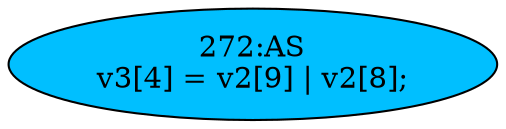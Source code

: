 strict digraph "" {
	node [label="\N"];
	"272:AS"	 [ast="<pyverilog.vparser.ast.Assign object at 0x7f407842b4d0>",
		def_var="['v3']",
		fillcolor=deepskyblue,
		label="272:AS
v3[4] = v2[9] | v2[8];",
		statements="[]",
		style=filled,
		typ=Assign,
		use_var="['v2', 'v2']"];
}

